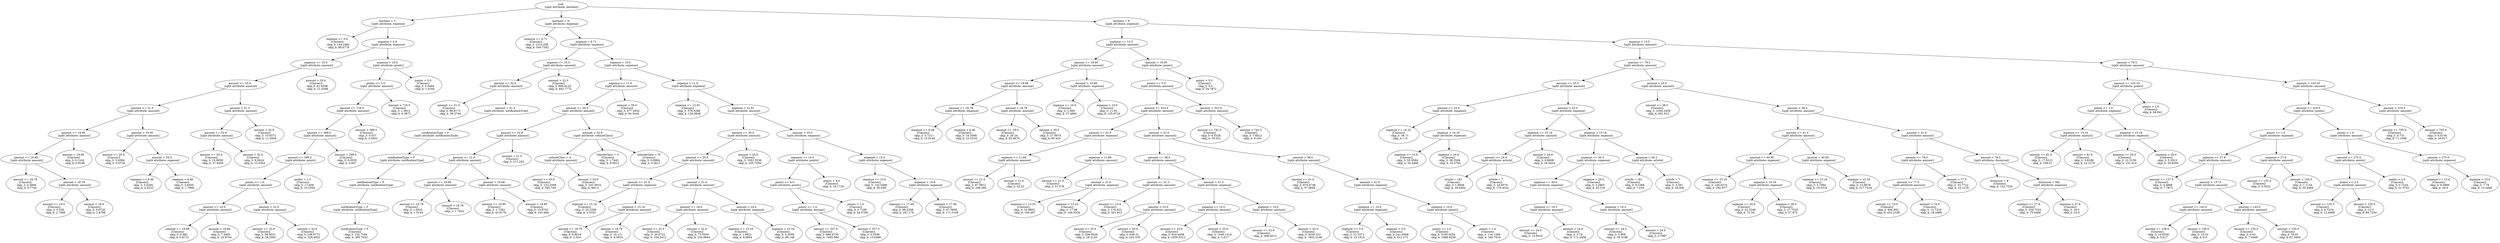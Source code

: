 // Road_Traffic_Fine_Management_Process-p_3-3
digraph "Road_Traffic_Fine_Management_Process-p_3-3" {
	"ebe65e67-a027-4382-8e7f-88ad6388bdec" [label="root 
 [split attribute: lastSent]"]
	"9440ffe2-0d93-4fb9-8e01-e8ae7be11895" [label="lastSent = C 
 [split attribute: expense]"]
	"ebe65e67-a027-4382-8e7f-88ad6388bdec" -> "9440ffe2-0d93-4fb9-8e01-e8ae7be11895"
	"987afc9e-e35b-4e35-8ebb-a014834dee77" [label="expense <= 0.0 
 [Classes]: 
 - skip_3: 144.2482 
 - skip_4: 86.6776"]
	"9440ffe2-0d93-4fb9-8e01-e8ae7be11895" -> "987afc9e-e35b-4e35-8ebb-a014834dee77"
	"b37b92da-06af-45ea-b012-98db730de341" [label="expense > 0.0 
 [split attribute: expense]"]
	"9440ffe2-0d93-4fb9-8e01-e8ae7be11895" -> "b37b92da-06af-45ea-b012-98db730de341"
	"85590b7f-ea70-428f-a4a6-53b2883a7f64" [label="expense <= 10.0 
 [split attribute: amount]"]
	"b37b92da-06af-45ea-b012-98db730de341" -> "85590b7f-ea70-428f-a4a6-53b2883a7f64"
	"48998bec-0c31-4a51-9a55-44d8b6e23c93" [label="amount <= 33.6 
 [split attribute: amount]"]
	"85590b7f-ea70-428f-a4a6-53b2883a7f64" -> "48998bec-0c31-4a51-9a55-44d8b6e23c93"
	"319823b2-eaea-4e70-9732-ce202d8d35eb" [label="amount <= 31.3 
 [split attribute: amount]"]
	"48998bec-0c31-4a51-9a55-44d8b6e23c93" -> "319823b2-eaea-4e70-9732-ce202d8d35eb"
	"e2bd0b49-1575-488a-bbf6-e2ce88969861" [label="amount <= 19.95 
 [split attribute: amount]"]
	"319823b2-eaea-4e70-9732-ce202d8d35eb" -> "e2bd0b49-1575-488a-bbf6-e2ce88969861"
	"6b8d4e08-e015-4d72-8fd8-8ad02c4f3439" [label="amount <= 19.68 
 [split attribute: amount]"]
	"e2bd0b49-1575-488a-bbf6-e2ce88969861" -> "6b8d4e08-e015-4d72-8fd8-8ad02c4f3439"
	"d2a713f6-8430-4913-b9e1-151225ec5025" [label="amount <= 18.78 
 [Classes]: 
 - skip_3: 0.3606 
 - skip_4: 0.7744"]
	"6b8d4e08-e015-4d72-8fd8-8ad02c4f3439" -> "d2a713f6-8430-4913-b9e1-151225ec5025"
	"ae965e20-b65a-46c7-92d2-e9faabdd019f" [label="amount > 18.78 
 [split attribute: amount]"]
	"6b8d4e08-e015-4d72-8fd8-8ad02c4f3439" -> "ae965e20-b65a-46c7-92d2-e9faabdd019f"
	"c7e895c8-5fc8-4eaa-ae49-ef5d06fdebd9" [label="amount <= 19.0 
 [Classes]: 
 - skip_3: 0.538 
 - skip_4: 2.7588"]
	"ae965e20-b65a-46c7-92d2-e9faabdd019f" -> "c7e895c8-5fc8-4eaa-ae49-ef5d06fdebd9"
	"6acfcd95-b0d0-4e5d-90d1-3f64e9ea75e7" [label="amount > 19.0 
 [Classes]: 
 - skip_3: 0.6726 
 - skip_4: 2.8798"]
	"ae965e20-b65a-46c7-92d2-e9faabdd019f" -> "6acfcd95-b0d0-4e5d-90d1-3f64e9ea75e7"
	"8474736f-f66b-4f68-a2f6-f9f71680cdce" [label="amount > 19.68 
 [Classes]: 
 - skip_3: 0.1242 
 - skip_4: 0.9196"]
	"e2bd0b49-1575-488a-bbf6-e2ce88969861" -> "8474736f-f66b-4f68-a2f6-f9f71680cdce"
	"06e49b5b-6ce7-44f2-8e88-23cdfa36c395" [label="amount > 19.95 
 [split attribute: amount]"]
	"319823b2-eaea-4e70-9732-ce202d8d35eb" -> "06e49b5b-6ce7-44f2-8e88-23cdfa36c395"
	"b5306e74-0463-4db0-894e-a8d1eca3e89a" [label="amount <= 25.0 
 [Classes]: 
 - skip_3: 5.4594 
 - skip_4: 0.0726"]
	"06e49b5b-6ce7-44f2-8e88-23cdfa36c395" -> "b5306e74-0463-4db0-894e-a8d1eca3e89a"
	"b72dbba6-07ce-4447-8436-7a2f4ebdcd0b" [label="amount > 25.0 
 [split attribute: expense]"]
	"06e49b5b-6ce7-44f2-8e88-23cdfa36c395" -> "b72dbba6-07ce-4447-8436-7a2f4ebdcd0b"
	"86f02b80-bb38-4c60-bcfa-4f948b326f6d" [label="expense <= 6.46 
 [Classes]: 
 - skip_3: 5.0285 
 - skip_4: 4.6222"]
	"b72dbba6-07ce-4447-8436-7a2f4ebdcd0b" -> "86f02b80-bb38-4c60-bcfa-4f948b326f6d"
	"235c750f-34e1-4c57-9fc3-f6f940254d0f" [label="expense > 6.46 
 [Classes]: 
 - skip_3: 2.6505 
 - skip_4: 1.7908"]
	"b72dbba6-07ce-4447-8436-7a2f4ebdcd0b" -> "235c750f-34e1-4c57-9fc3-f6f940254d0f"
	"ae2b0aaf-6e6f-4838-b12d-910a341ad338" [label="amount > 31.3 
 [split attribute: amount]"]
	"48998bec-0c31-4a51-9a55-44d8b6e23c93" -> "ae2b0aaf-6e6f-4838-b12d-910a341ad338"
	"cc1b0ff7-c635-4443-ae35-f5d8e3a959e1" [label="amount <= 32.8 
 [split attribute: amount]"]
	"ae2b0aaf-6e6f-4838-b12d-910a341ad338" -> "cc1b0ff7-c635-4443-ae35-f5d8e3a959e1"
	"95b7791c-d8e5-4c3c-8b7f-dfff84ae8c12" [label="amount <= 32.0 
 [Classes]: 
 - skip_3: 10.8058 
 - skip_4: 37.9456"]
	"cc1b0ff7-c635-4443-ae35-f5d8e3a959e1" -> "95b7791c-d8e5-4c3c-8b7f-dfff84ae8c12"
	"5de6480f-d4a7-46a2-aa8e-dc235de66110" [label="amount > 32.0 
 [Classes]: 
 - skip_3: 8.9424 
 - skip_4: 15.5364"]
	"cc1b0ff7-c635-4443-ae35-f5d8e3a959e1" -> "5de6480f-d4a7-46a2-aa8e-dc235de66110"
	"9d43ecdc-9685-4f8a-94b0-ccb9c6a0b379" [label="amount > 32.8 
 [Classes]: 
 - skip_3: 10.9372 
 - skip_4: 11.0594"]
	"ae2b0aaf-6e6f-4838-b12d-910a341ad338" -> "9d43ecdc-9685-4f8a-94b0-ccb9c6a0b379"
	"b0b86bd2-cbdb-46bc-b081-d3bdfcdf4550" [label="amount > 33.6 
 [Classes]: 
 - skip_3: 61.4598 
 - skip_4: 21.0298"]
	"85590b7f-ea70-428f-a4a6-53b2883a7f64" -> "b0b86bd2-cbdb-46bc-b081-d3bdfcdf4550"
	"60ac6e98-a63b-4de5-b2a5-297934acdd37" [label="expense > 10.0 
 [split attribute: points]"]
	"b37b92da-06af-45ea-b012-98db730de341" -> "60ac6e98-a63b-4de5-b2a5-297934acdd37"
	"a8093f17-2af5-4fa5-9b70-aa20e5a3e06c" [label="points <= 5.0 
 [split attribute: amount]"]
	"60ac6e98-a63b-4de5-b2a5-297934acdd37" -> "a8093f17-2af5-4fa5-9b70-aa20e5a3e06c"
	"1f48ced3-8f4c-4139-bb5f-6a2dd3439534" [label="amount <= 716.5 
 [split attribute: amount]"]
	"a8093f17-2af5-4fa5-9b70-aa20e5a3e06c" -> "1f48ced3-8f4c-4139-bb5f-6a2dd3439534"
	"33f6115a-a2f8-4f1b-a8be-e4c0628a6cda" [label="amount <= 389.0 
 [split attribute: amount]"]
	"1f48ced3-8f4c-4139-bb5f-6a2dd3439534" -> "33f6115a-a2f8-4f1b-a8be-e4c0628a6cda"
	"b1332e10-629a-419d-8516-b95448fbe852" [label="amount <= 299.5 
 [split attribute: points]"]
	"33f6115a-a2f8-4f1b-a8be-e4c0628a6cda" -> "b1332e10-629a-419d-8516-b95448fbe852"
	"442335a0-0df0-4e15-9a74-9948b51638fc" [label="points <= 1.0 
 [split attribute: amount]"]
	"b1332e10-629a-419d-8516-b95448fbe852" -> "442335a0-0df0-4e15-9a74-9948b51638fc"
	"550dc572-532f-4f7b-a6b1-95b250930186" [label="amount <= 22.0 
 [split attribute: amount]"]
	"442335a0-0df0-4e15-9a74-9948b51638fc" -> "550dc572-532f-4f7b-a6b1-95b250930186"
	"1477f758-9842-4099-9ced-3336e4db80fb" [label="amount <= 19.68 
 [Classes]: 
 - skip_3: 0.982 
 - skip_4: 0.8712"]
	"550dc572-532f-4f7b-a6b1-95b250930186" -> "1477f758-9842-4099-9ced-3336e4db80fb"
	"c3a9c74a-584a-419c-b2b8-6cb40d0e0dec" [label="amount > 19.68 
 [Classes]: 
 - skip_3: 7.4485 
 - skip_4: 24.9744"]
	"550dc572-532f-4f7b-a6b1-95b250930186" -> "c3a9c74a-584a-419c-b2b8-6cb40d0e0dec"
	"3673d4a3-32cc-414c-92b2-e21612edb460" [label="amount > 22.0 
 [split attribute: amount]"]
	"442335a0-0df0-4e15-9a74-9948b51638fc" -> "3673d4a3-32cc-414c-92b2-e21612edb460"
	"89c33451-3e97-4579-8b76-90676aa8e506" [label="amount <= 32.8 
 [Classes]: 
 - skip_3: 58.9031 
 - skip_4: 34.5092"]
	"3673d4a3-32cc-414c-92b2-e21612edb460" -> "89c33451-3e97-4579-8b76-90676aa8e506"
	"ff75ab56-99b2-497e-8614-db11d7cfec6f" [label="amount > 32.8 
 [Classes]: 
 - skip_3: 238.8772 
 - skip_4: 328.4822"]
	"3673d4a3-32cc-414c-92b2-e21612edb460" -> "ff75ab56-99b2-497e-8614-db11d7cfec6f"
	"20641bb0-dafc-4c79-9d97-fc93eb61fbe4" [label="points > 1.0 
 [Classes]: 
 - skip_3: 1.1409 
 - skip_4: 10.2358"]
	"b1332e10-629a-419d-8516-b95448fbe852" -> "20641bb0-dafc-4c79-9d97-fc93eb61fbe4"
	"32967123-3143-4b94-a1e2-524215d63f13" [label="amount > 299.5 
 [Classes]: 
 - skip_3: 0.0555 
 - skip_4: 0.847"]
	"33f6115a-a2f8-4f1b-a8be-e4c0628a6cda" -> "32967123-3143-4b94-a1e2-524215d63f13"
	"3347ffc7-7646-472f-8bd7-683c22f21847" [label="amount > 389.0 
 [Classes]: 
 - skip_3: 0.037 
 - skip_4: 3.5652"]
	"1f48ced3-8f4c-4139-bb5f-6a2dd3439534" -> "3347ffc7-7646-472f-8bd7-683c22f21847"
	"a00e6200-140c-4e64-86f6-65324677017e" [label="amount > 716.5 
 [Classes]: 
 - skip_3: 1.0612 
 - skip_4: 0.3872"]
	"a8093f17-2af5-4fa5-9b70-aa20e5a3e06c" -> "a00e6200-140c-4e64-86f6-65324677017e"
	"bd1be80d-abef-4094-ae87-67f7b478ca07" [label="points > 5.0 
 [Classes]: 
 - skip_3: 0.0484 
 - skip_4: 1.0164"]
	"60ac6e98-a63b-4de5-b2a5-297934acdd37" -> "bd1be80d-abef-4094-ae87-67f7b478ca07"
	"8ad85679-69d0-4134-ac6d-28849d65067d" [label="lastSent = N 
 [split attribute: expense]"]
	"ebe65e67-a027-4382-8e7f-88ad6388bdec" -> "8ad85679-69d0-4134-ac6d-28849d65067d"
	"091aa105-834a-47dd-8621-c2c3884d0576" [label="expense <= 6.71 
 [Classes]: 
 - skip_3: 1214.058 
 - skip_4: 544.7592"]
	"8ad85679-69d0-4134-ac6d-28849d65067d" -> "091aa105-834a-47dd-8621-c2c3884d0576"
	"626d3fe9-93e9-4448-8cf9-f51ec4a437dc" [label="expense > 6.71 
 [split attribute: expense]"]
	"8ad85679-69d0-4134-ac6d-28849d65067d" -> "626d3fe9-93e9-4448-8cf9-f51ec4a437dc"
	"16a9f014-5aa1-42b3-97d5-69cdcb219b30" [label="expense <= 10.0 
 [split attribute: amount]"]
	"626d3fe9-93e9-4448-8cf9-f51ec4a437dc" -> "16a9f014-5aa1-42b3-97d5-69cdcb219b30"
	"af30c9ca-4b58-4a3b-ab4a-8851d99f295e" [label="amount <= 32.0 
 [split attribute: amount]"]
	"16a9f014-5aa1-42b3-97d5-69cdcb219b30" -> "af30c9ca-4b58-4a3b-ab4a-8851d99f295e"
	"7f1d60ac-c7e2-42d7-ae03-6564a31b4739" [label="amount <= 31.3 
 [Classes]: 
 - skip_3: 88.9173 
 - skip_4: 39.3744"]
	"af30c9ca-4b58-4a3b-ab4a-8851d99f295e" -> "7f1d60ac-c7e2-42d7-ae03-6564a31b4739"
	"ccc89480-d5c3-4796-a615-72613afed4e4" [label="amount > 31.3 
 [split attribute: notificationType]"]
	"af30c9ca-4b58-4a3b-ab4a-8851d99f295e" -> "ccc89480-d5c3-4796-a615-72613afed4e4"
	"30415c6a-aa8f-4649-b636-ce095fc9a88e" [label="notificationType = P 
 [split attribute: notificationType]"]
	"ccc89480-d5c3-4796-a615-72613afed4e4" -> "30415c6a-aa8f-4649-b636-ce095fc9a88e"
	"0f63bf84-c086-402b-8228-358921c37dd4" [label="notificationType = P 
 [split attribute: notificationType]"]
	"30415c6a-aa8f-4649-b636-ce095fc9a88e" -> "0f63bf84-c086-402b-8228-358921c37dd4"
	"d285a095-da14-4593-b0da-89691753baa9" [label="notificationType = P 
 [split attribute: notificationType]"]
	"0f63bf84-c086-402b-8228-358921c37dd4" -> "d285a095-da14-4593-b0da-89691753baa9"
	"968f0548-d5d7-4601-8727-ff535511d67c" [label="notificationType = P 
 [split attribute: notificationType]"]
	"d285a095-da14-4593-b0da-89691753baa9" -> "968f0548-d5d7-4601-8727-ff535511d67c"
	"96ae78f9-734c-4c91-97fe-9f8013c4eea8" [label="notificationType = P 
 [Classes]: 
 - skip_3: 152.7164 
 - skip_4: 395.7632"]
	"968f0548-d5d7-4601-8727-ff535511d67c" -> "96ae78f9-734c-4c91-97fe-9f8013c4eea8"
	"bef55cba-f987-47ea-8f68-8e1f66627861" [label="amount > 32.0 
 [Classes]: 
 - skip_3: 896.9129 
 - skip_4: 402.7772"]
	"16a9f014-5aa1-42b3-97d5-69cdcb219b30" -> "bef55cba-f987-47ea-8f68-8e1f66627861"
	"ea708ba0-a2ba-498c-b5af-e58a77f0262e" [label="expense > 10.0 
 [split attribute: expense]"]
	"626d3fe9-93e9-4448-8cf9-f51ec4a437dc" -> "ea708ba0-a2ba-498c-b5af-e58a77f0262e"
	"f3abe49d-19c1-4495-821c-9d89ea5be561" [label="expense <= 11.0 
 [split attribute: amount]"]
	"ea708ba0-a2ba-498c-b5af-e58a77f0262e" -> "f3abe49d-19c1-4495-821c-9d89ea5be561"
	"3a126b39-ae28-4f15-92b9-3e324e4ca425" [label="amount <= 35.0 
 [split attribute: amount]"]
	"f3abe49d-19c1-4495-821c-9d89ea5be561" -> "3a126b39-ae28-4f15-92b9-3e324e4ca425"
	"ff71f9f4-8323-4870-b7a1-9981aadd8ee1" [label="amount <= 32.8 
 [split attribute: amount]"]
	"3a126b39-ae28-4f15-92b9-3e324e4ca425" -> "ff71f9f4-8323-4870-b7a1-9981aadd8ee1"
	"0f1309e7-77cc-4bd4-b20f-a3d07aa4613b" [label="amount <= 21.0 
 [split attribute: amount]"]
	"ff71f9f4-8323-4870-b7a1-9981aadd8ee1" -> "0f1309e7-77cc-4bd4-b20f-a3d07aa4613b"
	"f24068dc-ed89-4b20-872c-1efce21b56ae" [label="amount <= 19.68 
 [split attribute: amount]"]
	"0f1309e7-77cc-4bd4-b20f-a3d07aa4613b" -> "f24068dc-ed89-4b20-872c-1efce21b56ae"
	"64afb858-9a0b-49e0-8bbb-53cb0ed0f1ad" [label="amount <= 18.78 
 [Classes]: 
 - skip_3: 1.0922 
 - skip_4: 1.5144"]
	"f24068dc-ed89-4b20-872c-1efce21b56ae" -> "64afb858-9a0b-49e0-8bbb-53cb0ed0f1ad"
	"33453b6c-5849-49ad-89d3-7c77c4b39189" [label="amount > 18.78 
 [Classes]: 
 - skip_3: 1.7442"]
	"f24068dc-ed89-4b20-872c-1efce21b56ae" -> "33453b6c-5849-49ad-89d3-7c77c4b39189"
	"fc36bbaa-9f8a-4543-ab8a-018080894404" [label="amount > 19.68 
 [split attribute: amount]"]
	"0f1309e7-77cc-4bd4-b20f-a3d07aa4613b" -> "fc36bbaa-9f8a-4543-ab8a-018080894404"
	"9c12f7e8-0d52-495e-bfcf-9ae24333c59e" [label="amount <= 19.95 
 [Classes]: 
 - skip_3: 1.7382 
 - skip_4: 43.9176"]
	"fc36bbaa-9f8a-4543-ab8a-018080894404" -> "9c12f7e8-0d52-495e-bfcf-9ae24333c59e"
	"da83c512-d2d2-4ef2-8b29-cbfb5e17f9e2" [label="amount > 19.95 
 [Classes]: 
 - skip_3: 13.9702 
 - skip_4: 103.484"]
	"fc36bbaa-9f8a-4543-ab8a-018080894404" -> "da83c512-d2d2-4ef2-8b29-cbfb5e17f9e2"
	"bec9b537-32f9-4fb9-8fc2-cffbd1e9c9d5" [label="amount > 21.0 
 [Classes]: 
 - skip_3: 211.242"]
	"ff71f9f4-8323-4870-b7a1-9981aadd8ee1" -> "bec9b537-32f9-4fb9-8fc2-cffbd1e9c9d5"
	"4a80f72f-bf96-4205-b14d-3e82f103e60d" [label="amount > 32.8 
 [split attribute: vehicleClass]"]
	"3a126b39-ae28-4f15-92b9-3e324e4ca425" -> "4a80f72f-bf96-4205-b14d-3e82f103e60d"
	"33b53780-0347-480a-8f72-d7c718ece68a" [label="vehicleClass = A 
 [split attribute: amount]"]
	"4a80f72f-bf96-4205-b14d-3e82f103e60d" -> "33b53780-0347-480a-8f72-d7c718ece68a"
	"ea74bd13-f23b-496f-a922-fdb715c41bfd" [label="amount <= 33.6 
 [Classes]: 
 - skip_3: 133.2598 
 - skip_4: 393.744"]
	"33b53780-0347-480a-8f72-d7c718ece68a" -> "ea74bd13-f23b-496f-a922-fdb715c41bfd"
	"2227cdf8-69dd-49df-85db-fb2c9f8b52a8" [label="amount > 33.6 
 [Classes]: 
 - skip_3: 243.4916 
 - skip_4: 883.4"]
	"33b53780-0347-480a-8f72-d7c718ece68a" -> "2227cdf8-69dd-49df-85db-fb2c9f8b52a8"
	"22568921-82c8-406c-acba-2519330b3203" [label="vehicleClass = C 
 [Classes]: 
 - skip_3: 1.7442 
 - skip_4: 9.5912"]
	"4a80f72f-bf96-4205-b14d-3e82f103e60d" -> "22568921-82c8-406c-acba-2519330b3203"
	"400389e4-192d-4d04-a2f9-ea5b3d92c3e3" [label="vehicleClass = M 
 [Classes]: 
 - skip_3: 0.8984 
 - skip_4: 3.2812"]
	"4a80f72f-bf96-4205-b14d-3e82f103e60d" -> "400389e4-192d-4d04-a2f9-ea5b3d92c3e3"
	"f2f55fc3-bc8d-4044-aed5-701429bec11a" [label="amount > 35.0 
 [Classes]: 
 - skip_3: 477.2832 
 - skip_4: 94.5444"]
	"f3abe49d-19c1-4495-821c-9d89ea5be561" -> "f2f55fc3-bc8d-4044-aed5-701429bec11a"
	"2b389693-971c-4ab9-95af-1e784cd986da" [label="expense > 11.0 
 [split attribute: expense]"]
	"ea708ba0-a2ba-498c-b5af-e58a77f0262e" -> "2b389693-971c-4ab9-95af-1e784cd986da"
	"c118217d-914b-4642-af9b-1d1d8f34ca44" [label="expense <= 12.91 
 [Classes]: 
 - skip_3: 578.5296 
 - skip_4: 126.3648"]
	"2b389693-971c-4ab9-95af-1e784cd986da" -> "c118217d-914b-4642-af9b-1d1d8f34ca44"
	"877f8fdc-769d-4ef4-8c84-5e279761a3af" [label="expense > 12.91 
 [split attribute: amount]"]
	"2b389693-971c-4ab9-95af-1e784cd986da" -> "877f8fdc-769d-4ef4-8c84-5e279761a3af"
	"e75726f2-12a3-416e-9493-5b180759e82f" [label="amount <= 35.0 
 [split attribute: amount]"]
	"877f8fdc-769d-4ef4-8c84-5e279761a3af" -> "e75726f2-12a3-416e-9493-5b180759e82f"
	"2b2d4b9d-3436-4c8b-bbdf-d2eeb839a08a" [label="amount <= 25.0 
 [split attribute: amount]"]
	"e75726f2-12a3-416e-9493-5b180759e82f" -> "2b2d4b9d-3436-4c8b-bbdf-d2eeb839a08a"
	"ecfa6b5a-bc3e-4661-9aad-dab4c8a62362" [label="amount <= 21.0 
 [split attribute: expense]"]
	"2b2d4b9d-3436-4c8b-bbdf-d2eeb839a08a" -> "ecfa6b5a-bc3e-4661-9aad-dab4c8a62362"
	"29211590-edc4-49c7-9520-a7c287f79386" [label="expense <= 15.16 
 [Classes]: 
 - skip_3: 25.2288 
 - skip_4: 3.0192"]
	"ecfa6b5a-bc3e-4661-9aad-dab4c8a62362" -> "29211590-edc4-49c7-9520-a7c287f79386"
	"bcc15bea-1ee7-4df1-8ef4-eb9bd6466c79" [label="expense > 15.16 
 [split attribute: amount]"]
	"ecfa6b5a-bc3e-4661-9aad-dab4c8a62362" -> "bcc15bea-1ee7-4df1-8ef4-eb9bd6466c79"
	"fd5e9590-4a64-42a7-9697-d45e25a8f3ff" [label="amount <= 18.78 
 [Classes]: 
 - skip_3: 0.8918 
 - skip_4: 2.524"]
	"bcc15bea-1ee7-4df1-8ef4-eb9bd6466c79" -> "fd5e9590-4a64-42a7-9697-d45e25a8f3ff"
	"19809138-648f-4a5d-848a-4c9a85725340" [label="amount > 18.78 
 [Classes]: 
 - skip_3: 16.121 
 - skip_4: 8.5816"]
	"bcc15bea-1ee7-4df1-8ef4-eb9bd6466c79" -> "19809138-648f-4a5d-848a-4c9a85725340"
	"49e22196-8078-43c2-a4de-e219ad5daf6d" [label="amount > 21.0 
 [split attribute: amount]"]
	"2b2d4b9d-3436-4c8b-bbdf-d2eeb839a08a" -> "49e22196-8078-43c2-a4de-e219ad5daf6d"
	"e1116e9e-5012-4151-ae9a-8a890224c4b0" [label="amount <= 24.0 
 [split attribute: amount]"]
	"49e22196-8078-43c2-a4de-e219ad5daf6d" -> "e1116e9e-5012-4151-ae9a-8a890224c4b0"
	"32383cc7-7c52-4d9e-bdf1-99abde4eaaab" [label="amount <= 22.0 
 [Classes]: 
 - skip_3: 20.6722 
 - skip_4: 104.2412"]
	"e1116e9e-5012-4151-ae9a-8a890224c4b0" -> "32383cc7-7c52-4d9e-bdf1-99abde4eaaab"
	"61506b37-9ab6-4c9e-b84f-4184bfc9a9b6" [label="amount > 22.0 
 [Classes]: 
 - skip_3: 73.5556 
 - skip_4: 234.9844"]
	"e1116e9e-5012-4151-ae9a-8a890224c4b0" -> "61506b37-9ab6-4c9e-b84f-4184bfc9a9b6"
	"35111734-8c29-4ae2-a8ca-1a91fd1545f2" [label="amount > 24.0 
 [split attribute: expense]"]
	"49e22196-8078-43c2-a4de-e219ad5daf6d" -> "35111734-8c29-4ae2-a8ca-1a91fd1545f2"
	"d9862807-d67a-4154-9343-a423592f8520" [label="expense <= 15.16 
 [Classes]: 
 - skip_3: 1.9921 
 - skip_4: 9.0864"]
	"35111734-8c29-4ae2-a8ca-1a91fd1545f2" -> "d9862807-d67a-4154-9343-a423592f8520"
	"c8856efa-8d7e-4812-b3a0-85dd9505e0d2" [label="expense > 15.16 
 [Classes]: 
 - skip_3: 5.3509 
 - skip_4: 68.148"]
	"35111734-8c29-4ae2-a8ca-1a91fd1545f2" -> "c8856efa-8d7e-4812-b3a0-85dd9505e0d2"
	"b9cadfeb-a9d6-43bc-9dc0-055b55949db9" [label="amount > 25.0 
 [Classes]: 
 - skip_3: 1091.5536 
 - skip_4: 105.7556"]
	"e75726f2-12a3-416e-9493-5b180759e82f" -> "b9cadfeb-a9d6-43bc-9dc0-055b55949db9"
	"60055341-8ec3-4013-a63a-f1d20057dd37" [label="amount > 35.0 
 [split attribute: expense]"]
	"877f8fdc-769d-4ef4-8c84-5e279761a3af" -> "60055341-8ec3-4013-a63a-f1d20057dd37"
	"da12fde1-3bfd-496e-bfe4-49e33ab87a95" [label="expense <= 15.0 
 [split attribute: points]"]
	"60055341-8ec3-4013-a63a-f1d20057dd37" -> "da12fde1-3bfd-496e-bfe4-49e33ab87a95"
	"3b800c01-6348-4d98-a8d8-a6ce8286acd1" [label="points <= 4.0 
 [split attribute: points]"]
	"da12fde1-3bfd-496e-bfe4-49e33ab87a95" -> "3b800c01-6348-4d98-a8d8-a6ce8286acd1"
	"ca9c4fa3-127d-4ec0-934c-ed61285871a7" [label="points <= 1.0 
 [split attribute: amount]"]
	"3b800c01-6348-4d98-a8d8-a6ce8286acd1" -> "ca9c4fa3-127d-4ec0-934c-ed61285871a7"
	"4c57ae64-33ba-471a-8f68-4d906f010e37" [label="amount <= 357.0 
 [Classes]: 
 - skip_3: 686.6735 
 - skip_4: 1692.984"]
	"ca9c4fa3-127d-4ec0-934c-ed61285871a7" -> "4c57ae64-33ba-471a-8f68-4d906f010e37"
	"b884f765-98dc-411f-8fb1-66d77a31d764" [label="amount > 357.0 
 [Classes]: 
 - skip_3: 0.5598 
 - skip_4: 15.6488"]
	"ca9c4fa3-127d-4ec0-934c-ed61285871a7" -> "b884f765-98dc-411f-8fb1-66d77a31d764"
	"6648d78d-e15e-4e2a-b440-d76271821235" [label="points > 1.0 
 [Classes]: 
 - skip_3: 0.7189 
 - skip_4: 34.5788"]
	"3b800c01-6348-4d98-a8d8-a6ce8286acd1" -> "6648d78d-e15e-4e2a-b440-d76271821235"
	"5b10cbb7-4ea3-4c9a-8030-099685d6cdfe" [label="points > 4.0 
 [Classes]: 
 - skip_4: 18.1728"]
	"da12fde1-3bfd-496e-bfe4-49e33ab87a95" -> "5b10cbb7-4ea3-4c9a-8030-099685d6cdfe"
	"2968e99a-0481-42d0-9cf0-4aaa37e0ac2a" [label="expense > 15.0 
 [split attribute: expense]"]
	"60055341-8ec3-4013-a63a-f1d20057dd37" -> "2968e99a-0481-42d0-9cf0-4aaa37e0ac2a"
	"0021f86e-9bdf-4805-b262-b96b53f50a05" [label="expense <= 15.6 
 [Classes]: 
 - skip_3: 142.0498 
 - skip_4: 50.048"]
	"2968e99a-0481-42d0-9cf0-4aaa37e0ac2a" -> "0021f86e-9bdf-4805-b262-b96b53f50a05"
	"8c1675fe-397b-4fc5-92a8-f68063ded988" [label="expense > 15.6 
 [split attribute: expense]"]
	"2968e99a-0481-42d0-9cf0-4aaa37e0ac2a" -> "8c1675fe-397b-4fc5-92a8-f68063ded988"
	"22619c06-5305-4c55-9a20-4f544d85a050" [label="expense <= 17.04 
 [Classes]: 
 - skip_3: 98.4358 
 - skip_4: 187.178"]
	"8c1675fe-397b-4fc5-92a8-f68063ded988" -> "22619c06-5305-4c55-9a20-4f544d85a050"
	"69ccea53-8a0b-4272-ab7d-749784103299" [label="expense > 17.04 
 [Classes]: 
 - skip_3: 67.5806 
 - skip_4: 171.5168"]
	"8c1675fe-397b-4fc5-92a8-f68063ded988" -> "69ccea53-8a0b-4272-ab7d-749784103299"
	"f00d646d-da11-430d-8912-4e3a2f3961f0" [label="lastSent = P 
 [split attribute: expense]"]
	"ebe65e67-a027-4382-8e7f-88ad6388bdec" -> "f00d646d-da11-430d-8912-4e3a2f3961f0"
	"d551aed3-d874-4f7b-a3c3-8dd5a188fc0b" [label="expense <= 13.5 
 [split attribute: amount]"]
	"f00d646d-da11-430d-8912-4e3a2f3961f0" -> "d551aed3-d874-4f7b-a3c3-8dd5a188fc0b"
	"7b0d4011-70f3-40eb-b31d-6e579ada4a6c" [label="amount <= 19.95 
 [split attribute: amount]"]
	"d551aed3-d874-4f7b-a3c3-8dd5a188fc0b" -> "7b0d4011-70f3-40eb-b31d-6e579ada4a6c"
	"9d9e6aaa-9447-431c-9440-72199a7d2cde" [label="amount <= 19.68 
 [split attribute: amount]"]
	"7b0d4011-70f3-40eb-b31d-6e579ada4a6c" -> "9d9e6aaa-9447-431c-9440-72199a7d2cde"
	"ab6211da-c77c-4f6a-a11e-8ef76c172b3a" [label="amount <= 18.78 
 [split attribute: expense]"]
	"9d9e6aaa-9447-431c-9440-72199a7d2cde" -> "ab6211da-c77c-4f6a-a11e-8ef76c172b3a"
	"cee37985-f942-45df-90ae-42bd7454a79f" [label="expense <= 6.46 
 [Classes]: 
 - skip_3: 5.7211 
 - skip_4: 15.9148"]
	"ab6211da-c77c-4f6a-a11e-8ef76c172b3a" -> "cee37985-f942-45df-90ae-42bd7454a79f"
	"7e60f32e-eced-4b95-9a50-d0c48a34050b" [label="expense > 6.46 
 [Classes]: 
 - skip_3: 14.3569 
 - skip_4: 22.5318"]
	"ab6211da-c77c-4f6a-a11e-8ef76c172b3a" -> "7e60f32e-eced-4b95-9a50-d0c48a34050b"
	"145bd0ad-1e6f-4e9d-8e62-cf87d905e94c" [label="amount > 18.78 
 [split attribute: amount]"]
	"9d9e6aaa-9447-431c-9440-72199a7d2cde" -> "145bd0ad-1e6f-4e9d-8e62-cf87d905e94c"
	"1b311a33-c07b-42f9-8848-f124d43f34fa" [label="amount <= 19.0 
 [Classes]: 
 - skip_3: 20.24 
 - skip_4: 82.4676"]
	"145bd0ad-1e6f-4e9d-8e62-cf87d905e94c" -> "1b311a33-c07b-42f9-8848-f124d43f34fa"
	"893fbffd-1a12-4490-ad67-3f59c7b3aba9" [label="amount > 19.0 
 [Classes]: 
 - skip_3: 27.8974 
 - skip_4: 90.425"]
	"145bd0ad-1e6f-4e9d-8e62-cf87d905e94c" -> "893fbffd-1a12-4490-ad67-3f59c7b3aba9"
	"5468bd67-8695-4d73-9c0f-61c4ab445bee" [label="amount > 19.68 
 [split attribute: expense]"]
	"7b0d4011-70f3-40eb-b31d-6e579ada4a6c" -> "5468bd67-8695-4d73-9c0f-61c4ab445bee"
	"10cc7739-296a-4097-9f42-da4a486d4475" [label="expense <= 10.0 
 [Classes]: 
 - skip_3: 2.369 
 - skip_4: 27.4892"]
	"5468bd67-8695-4d73-9c0f-61c4ab445bee" -> "10cc7739-296a-4097-9f42-da4a486d4475"
	"802d514c-ccf7-47df-bf63-3c03fac873a4" [label="expense > 10.0 
 [Classes]: 
 - skip_3: 11.63 
 - skip_4: 125.8716"]
	"5468bd67-8695-4d73-9c0f-61c4ab445bee" -> "802d514c-ccf7-47df-bf63-3c03fac873a4"
	"a8a444a2-bad6-4924-89bf-324a338dc266" [label="amount > 19.95 
 [split attribute: points]"]
	"d551aed3-d874-4f7b-a3c3-8dd5a188fc0b" -> "a8a444a2-bad6-4924-89bf-324a338dc266"
	"e14b151b-7eb8-4ba7-addf-f34b9d891596" [label="points <= 5.0 
 [split attribute: amount]"]
	"a8a444a2-bad6-4924-89bf-324a338dc266" -> "e14b151b-7eb8-4ba7-addf-f34b9d891596"
	"59fa1c71-0738-43a2-913b-ca93c631cc7b" [label="amount <= 323.0 
 [split attribute: amount]"]
	"e14b151b-7eb8-4ba7-addf-f34b9d891596" -> "59fa1c71-0738-43a2-913b-ca93c631cc7b"
	"582a013e-50a7-4875-a9d0-706f3c86bd11" [label="amount <= 22.0 
 [split attribute: expense]"]
	"59fa1c71-0738-43a2-913b-ca93c631cc7b" -> "582a013e-50a7-4875-a9d0-706f3c86bd11"
	"cdbbe49c-dc6a-4d5b-a18c-f5d0be37b4aa" [label="expense <= 11.88 
 [split attribute: amount]"]
	"582a013e-50a7-4875-a9d0-706f3c86bd11" -> "cdbbe49c-dc6a-4d5b-a18c-f5d0be37b4aa"
	"899b40ac-d1bb-4ba2-b3e0-29d17066732f" [label="amount <= 21.0 
 [Classes]: 
 - skip_3: 67.9912 
 - skip_4: 296.594"]
	"cdbbe49c-dc6a-4d5b-a18c-f5d0be37b4aa" -> "899b40ac-d1bb-4ba2-b3e0-29d17066732f"
	"c88c82e9-31bd-4a77-9f75-24c909d18ca2" [label="amount > 21.0 
 [Classes]: 
 - skip_3: 52.22"]
	"cdbbe49c-dc6a-4d5b-a18c-f5d0be37b4aa" -> "c88c82e9-31bd-4a77-9f75-24c909d18ca2"
	"bd868c12-8186-4b54-9cac-6dac99618d24" [label="expense > 11.88 
 [split attribute: amount]"]
	"582a013e-50a7-4875-a9d0-706f3c86bd11" -> "bd868c12-8186-4b54-9cac-6dac99618d24"
	"20bb3871-9234-44a3-b741-1c39b07ef8c7" [label="amount <= 21.0 
 [Classes]: 
 - skip_3: 51.578"]
	"bd868c12-8186-4b54-9cac-6dac99618d24" -> "20bb3871-9234-44a3-b741-1c39b07ef8c7"
	"89909bf0-1db0-431f-984d-471dc99c18a3" [label="amount > 21.0 
 [split attribute: expense]"]
	"bd868c12-8186-4b54-9cac-6dac99618d24" -> "89909bf0-1db0-431f-984d-471dc99c18a3"
	"b5e31031-cab9-4cb9-ba4c-dfe97fda5c33" [label="expense <= 13.25 
 [Classes]: 
 - skip_3: 33.8802 
 - skip_4: 184.467"]
	"89909bf0-1db0-431f-984d-471dc99c18a3" -> "b5e31031-cab9-4cb9-ba4c-dfe97fda5c33"
	"a759c9e6-feb0-42fe-97d0-e2579e996274" [label="expense > 13.25 
 [Classes]: 
 - skip_3: 17.08 
 - skip_4: 100.5526"]
	"89909bf0-1db0-431f-984d-471dc99c18a3" -> "a759c9e6-feb0-42fe-97d0-e2579e996274"
	"c47b4924-7c9d-4126-a698-a3b2fd29f282" [label="amount > 22.0 
 [split attribute: amount]"]
	"59fa1c71-0738-43a2-913b-ca93c631cc7b" -> "c47b4924-7c9d-4126-a698-a3b2fd29f282"
	"f85d3093-a828-4af8-a979-0933c70e40ec" [label="amount <= 38.0 
 [split attribute: amount]"]
	"c47b4924-7c9d-4126-a698-a3b2fd29f282" -> "f85d3093-a828-4af8-a979-0933c70e40ec"
	"688e155b-d84f-4fca-a9db-719095403db5" [label="amount <= 31.3 
 [split attribute: amount]"]
	"f85d3093-a828-4af8-a979-0933c70e40ec" -> "688e155b-d84f-4fca-a9db-719095403db5"
	"5dfe9fc0-e558-4a41-9d7a-07261abc4619" [label="amount <= 23.0 
 [Classes]: 
 - skip_3: 174.622 
 - skip_4: 321.913"]
	"688e155b-d84f-4fca-a9db-719095403db5" -> "5dfe9fc0-e558-4a41-9d7a-07261abc4619"
	"6b3a247c-a8b2-44fa-9bab-bee554886a66" [label="amount > 23.0 
 [split attribute: amount]"]
	"688e155b-d84f-4fca-a9db-719095403db5" -> "6b3a247c-a8b2-44fa-9bab-bee554886a66"
	"225eda03-3cb9-427c-892f-49da55a65bd4" [label="amount <= 25.0 
 [Classes]: 
 - skip_3: 209.0926 
 - skip_4: 28.2126"]
	"6b3a247c-a8b2-44fa-9bab-bee554886a66" -> "225eda03-3cb9-427c-892f-49da55a65bd4"
	"07459b64-a069-4b78-9997-4683d0dfa46e" [label="amount > 25.0 
 [Classes]: 
 - skip_3: 636.31 
 - skip_4: 242.339"]
	"6b3a247c-a8b2-44fa-9bab-bee554886a66" -> "07459b64-a069-4b78-9997-4683d0dfa46e"
	"a0c0f142-2c6d-4997-ad18-c2db0d9ca261" [label="amount > 31.3 
 [split attribute: expense]"]
	"f85d3093-a828-4af8-a979-0933c70e40ec" -> "a0c0f142-2c6d-4997-ad18-c2db0d9ca261"
	"224f1b17-d3b1-4320-8c66-d56f5e7d7a6f" [label="expense <= 10.0 
 [split attribute: amount]"]
	"a0c0f142-2c6d-4997-ad18-c2db0d9ca261" -> "224f1b17-d3b1-4320-8c66-d56f5e7d7a6f"
	"5a18224c-73bb-4365-8f16-9e9b39cbc5ee" [label="amount <= 33.6 
 [Classes]: 
 - skip_3: 810.4458 
 - skip_4: 1930.0312"]
	"224f1b17-d3b1-4320-8c66-d56f5e7d7a6f" -> "5a18224c-73bb-4365-8f16-9e9b39cbc5ee"
	"d80ad43a-35ba-4c2b-969a-eaf098b8955b" [label="amount > 33.6 
 [Classes]: 
 - skip_3: 1040.1314 
 - skip_4: 3.617"]
	"224f1b17-d3b1-4320-8c66-d56f5e7d7a6f" -> "d80ad43a-35ba-4c2b-969a-eaf098b8955b"
	"c4c79843-93da-4001-896e-8060e6cd37cd" [label="expense > 10.0 
 [split attribute: amount]"]
	"a0c0f142-2c6d-4997-ad18-c2db0d9ca261" -> "c4c79843-93da-4001-896e-8060e6cd37cd"
	"e6b27fb8-c755-4d36-a488-664700959657" [label="amount <= 32.0 
 [Classes]: 
 - skip_3: 308.5012"]
	"c4c79843-93da-4001-896e-8060e6cd37cd" -> "e6b27fb8-c755-4d36-a488-664700959657"
	"5c2429c8-3bd4-4ba0-9060-4f82d84782cc" [label="amount > 32.0 
 [Classes]: 
 - skip_3: 5030.231 
 - skip_4: 7602.2106"]
	"c4c79843-93da-4001-896e-8060e6cd37cd" -> "5c2429c8-3bd4-4ba0-9060-4f82d84782cc"
	"54e7acb9-9602-4d30-8ec5-75c1355b9dd7" [label="amount > 38.0 
 [split attribute: amount]"]
	"c47b4924-7c9d-4126-a698-a3b2fd29f282" -> "54e7acb9-9602-4d30-8ec5-75c1355b9dd7"
	"4bdffb49-7280-4979-b51e-bb9d47ed9c40" [label="amount <= 41.0 
 [Classes]: 
 - skip_3: 874.4746 
 - skip_4: 57.0848"]
	"54e7acb9-9602-4d30-8ec5-75c1355b9dd7" -> "4bdffb49-7280-4979-b51e-bb9d47ed9c40"
	"cb3b9dee-af54-47fc-acfe-491ffb5c8c28" [label="amount > 41.0 
 [split attribute: expense]"]
	"54e7acb9-9602-4d30-8ec5-75c1355b9dd7" -> "cb3b9dee-af54-47fc-acfe-491ffb5c8c28"
	"ec5b7871-cc2a-4765-9322-2c31fa519d7e" [label="expense <= 10.0 
 [split attribute: expense]"]
	"cb3b9dee-af54-47fc-acfe-491ffb5c8c28" -> "ec5b7871-cc2a-4765-9322-2c31fa519d7e"
	"4920f228-907f-4144-88b6-749e2fd4cf44" [label="expense <= 0.0 
 [Classes]: 
 - skip_3: 21.5371 
 - skip_4: 15.1914"]
	"ec5b7871-cc2a-4765-9322-2c31fa519d7e" -> "4920f228-907f-4144-88b6-749e2fd4cf44"
	"a84393d5-b8fe-4200-bc6f-5d9c04bdc581" [label="expense > 0.0 
 [Classes]: 
 - skip_3: 241.6568 
 - skip_4: 612.273"]
	"ec5b7871-cc2a-4765-9322-2c31fa519d7e" -> "a84393d5-b8fe-4200-bc6f-5d9c04bdc581"
	"7df71dd6-b2a2-49d0-9ffa-68404cc515d6" [label="expense > 10.0 
 [split attribute: points]"]
	"cb3b9dee-af54-47fc-acfe-491ffb5c8c28" -> "7df71dd6-b2a2-49d0-9ffa-68404cc515d6"
	"271c7666-cdc9-412f-96b4-e07d977508f7" [label="points <= 1.0 
 [Classes]: 
 - skip_3: 3195.0254 
 - skip_4: 1968.8258"]
	"7df71dd6-b2a2-49d0-9ffa-68404cc515d6" -> "271c7666-cdc9-412f-96b4-e07d977508f7"
	"6c284800-b2a7-4476-9216-5e34417803c7" [label="points > 1.0 
 [Classes]: 
 - skip_3: 116.1289 
 - skip_4: 340.7016"]
	"7df71dd6-b2a2-49d0-9ffa-68404cc515d6" -> "6c284800-b2a7-4476-9216-5e34417803c7"
	"c1bb8653-db6c-4e61-ba24-3aefad80a80f" [label="amount > 323.0 
 [split attribute: amount]"]
	"e14b151b-7eb8-4ba7-addf-f34b9d891596" -> "c1bb8653-db6c-4e61-ba24-3aefad80a80f"
	"a7e48cae-5826-4a62-8114-c432423d0fe6" [label="amount <= 742.5 
 [Classes]: 
 - skip_3: 4.3328 
 - skip_4: 50.021"]
	"c1bb8653-db6c-4e61-ba24-3aefad80a80f" -> "a7e48cae-5826-4a62-8114-c432423d0fe6"
	"03739df4-231f-4629-8159-27446b9f8861" [label="amount > 742.5 
 [Classes]: 
 - skip_3: 7.6012 
 - skip_4: 9.234"]
	"c1bb8653-db6c-4e61-ba24-3aefad80a80f" -> "03739df4-231f-4629-8159-27446b9f8861"
	"19aed700-298f-41d8-8835-c19ee1ee50b1" [label="points > 5.0 
 [Classes]: 
 - skip_3: 6.0 
 - skip_4: 34.7872"]
	"a8a444a2-bad6-4924-89bf-324a338dc266" -> "19aed700-298f-41d8-8835-c19ee1ee50b1"
	"f527621c-2a8a-4f6b-af91-d9250f90e64b" [label="expense > 13.5 
 [split attribute: amount]"]
	"f00d646d-da11-430d-8912-4e3a2f3961f0" -> "f527621c-2a8a-4f6b-af91-d9250f90e64b"
	"19f9b41d-4fed-4c45-85d2-99ff7b282397" [label="amount <= 79.5 
 [split attribute: amount]"]
	"f527621c-2a8a-4f6b-af91-d9250f90e64b" -> "19f9b41d-4fed-4c45-85d2-99ff7b282397"
	"e4833e8f-c7e5-4746-96fe-002c6ae98716" [label="amount <= 25.0 
 [split attribute: amount]"]
	"19f9b41d-4fed-4c45-85d2-99ff7b282397" -> "e4833e8f-c7e5-4746-96fe-002c6ae98716"
	"5bc1c246-b4fd-491d-8657-88c68cf3d091" [label="amount <= 23.0 
 [split attribute: expense]"]
	"e4833e8f-c7e5-4746-96fe-002c6ae98716" -> "5bc1c246-b4fd-491d-8657-88c68cf3d091"
	"7fb134d6-a0cf-4041-a68e-bea4e12c3b98" [label="expense <= 14.25 
 [Classes]: 
 - skip_3: 36.71 
 - skip_4: 1.0"]
	"5bc1c246-b4fd-491d-8657-88c68cf3d091" -> "7fb134d6-a0cf-4041-a68e-bea4e12c3b98"
	"7a0d909a-d060-42c7-8e92-6d79d05f430f" [label="expense > 14.25 
 [split attribute: expense]"]
	"5bc1c246-b4fd-491d-8657-88c68cf3d091" -> "7a0d909a-d060-42c7-8e92-6d79d05f430f"
	"c92222a2-dbe5-4f14-9935-7bfdca7ebbd7" [label="expense <= 16.9 
 [Classes]: 
 - skip_3: 55.9584 
 - skip_4: 35.4466"]
	"7a0d909a-d060-42c7-8e92-6d79d05f430f" -> "c92222a2-dbe5-4f14-9935-7bfdca7ebbd7"
	"f29742a8-9ff0-41bc-97c4-21e0d479f020" [label="expense > 16.9 
 [Classes]: 
 - skip_3: 38.3594 
 - skip_4: 33.2764"]
	"7a0d909a-d060-42c7-8e92-6d79d05f430f" -> "f29742a8-9ff0-41bc-97c4-21e0d479f020"
	"5a3961ec-86cd-4e6c-83fc-6bffd0a7b9a1" [label="amount > 23.0 
 [split attribute: expense]"]
	"e4833e8f-c7e5-4746-96fe-002c6ae98716" -> "5a3961ec-86cd-4e6c-83fc-6bffd0a7b9a1"
	"30495cc2-a0dc-45ab-b05e-703689222292" [label="expense <= 15.16 
 [split attribute: amount]"]
	"5a3961ec-86cd-4e6c-83fc-6bffd0a7b9a1" -> "30495cc2-a0dc-45ab-b05e-703689222292"
	"3a978b78-a44a-4aba-8e1c-d12c275eb257" [label="amount <= 24.0 
 [split attribute: article]"]
	"30495cc2-a0dc-45ab-b05e-703689222292" -> "3a978b78-a44a-4aba-8e1c-d12c275eb257"
	"a9de2ea3-c90c-4689-89d1-27eee6b18c95" [label="article = 181 
 [Classes]: 
 - skip_3: 1.8606 
 - skip_4: 29.6594"]
	"3a978b78-a44a-4aba-8e1c-d12c275eb257" -> "a9de2ea3-c90c-4689-89d1-27eee6b18c95"
	"5a631367-e7d9-4d30-9837-0e03a93499dc" [label="article = 7 
 [Classes]: 
 - skip_3: 24.8576 
 - skip_4: 179.4032"]
	"3a978b78-a44a-4aba-8e1c-d12c275eb257" -> "5a631367-e7d9-4d30-9837-0e03a93499dc"
	"7e05a6d0-e0c3-43a7-910b-53959995f2ef" [label="amount > 24.0 
 [Classes]: 
 - skip_3: 6.8608 
 - skip_4: 26.0424"]
	"30495cc2-a0dc-45ab-b05e-703689222292" -> "7e05a6d0-e0c3-43a7-910b-53959995f2ef"
	"361d8674-0bd0-4c1a-af2c-8b7f563295ba" [label="expense > 15.16 
 [split attribute: expense]"]
	"5a3961ec-86cd-4e6c-83fc-6bffd0a7b9a1" -> "361d8674-0bd0-4c1a-af2c-8b7f563295ba"
	"54fbb002-58a5-4de3-a4cb-9153589e6955" [label="expense <= 30.3 
 [split attribute: expense]"]
	"361d8674-0bd0-4c1a-af2c-8b7f563295ba" -> "54fbb002-58a5-4de3-a4cb-9153589e6955"
	"6502e731-0bcb-400d-86d1-67bb8a0adff4" [label="expense <= 26.0 
 [split attribute: expense]"]
	"54fbb002-58a5-4de3-a4cb-9153589e6955" -> "6502e731-0bcb-400d-86d1-67bb8a0adff4"
	"fc93a060-90a0-414f-bb09-5f2151151cd2" [label="expense <= 19.3 
 [split attribute: amount]"]
	"6502e731-0bcb-400d-86d1-67bb8a0adff4" -> "fc93a060-90a0-414f-bb09-5f2151151cd2"
	"6d5da37a-b984-4b1e-8b42-73e41a4f99ae" [label="amount <= 24.0 
 [Classes]: 
 - skip_3: 14.6016"]
	"fc93a060-90a0-414f-bb09-5f2151151cd2" -> "6d5da37a-b984-4b1e-8b42-73e41a4f99ae"
	"c488efdb-104d-4503-b39a-5d53e00d4147" [label="amount > 24.0 
 [Classes]: 
 - skip_3: 3.74 
 - skip_4: 171.4458"]
	"fc93a060-90a0-414f-bb09-5f2151151cd2" -> "c488efdb-104d-4503-b39a-5d53e00d4147"
	"0e320a8e-c70d-4e51-a4b2-60e55edb6929" [label="expense > 19.3 
 [split attribute: amount]"]
	"6502e731-0bcb-400d-86d1-67bb8a0adff4" -> "0e320a8e-c70d-4e51-a4b2-60e55edb6929"
	"a7c5c2bd-db86-4c36-bbb2-df34d1d0dbf5" [label="amount <= 24.0 
 [Classes]: 
 - skip_3: 5.809 
 - skip_4: 59.3188"]
	"0e320a8e-c70d-4e51-a4b2-60e55edb6929" -> "a7c5c2bd-db86-4c36-bbb2-df34d1d0dbf5"
	"c7ef22c5-27ff-4645-be05-4285fe7d86f8" [label="amount > 24.0 
 [Classes]: 
 - skip_3: 0.7987"]
	"0e320a8e-c70d-4e51-a4b2-60e55edb6929" -> "c7ef22c5-27ff-4645-be05-4285fe7d86f8"
	"af185bd6-845e-461a-adad-828f1e2fb805" [label="expense > 26.0 
 [Classes]: 
 - skip_3: 3.2865 
 - skip_4: 25.319"]
	"54fbb002-58a5-4de3-a4cb-9153589e6955" -> "af185bd6-845e-461a-adad-828f1e2fb805"
	"4e444b13-5a62-45df-b74b-01f115d8229a" [label="expense > 30.3 
 [split attribute: article]"]
	"361d8674-0bd0-4c1a-af2c-8b7f563295ba" -> "4e444b13-5a62-45df-b74b-01f115d8229a"
	"2bcd78e9-d304-427e-a964-332a8ad7daaf" [label="article = 181 
 [Classes]: 
 - skip_3: 0.1568 
 - skip_4: 7.234"]
	"4e444b13-5a62-45df-b74b-01f115d8229a" -> "2bcd78e9-d304-427e-a964-332a8ad7daaf"
	"c11fe61d-393f-453e-bca4-e54c1951cae8" [label="article = 7 
 [Classes]: 
 - skip_3: 3.381 
 - skip_4: 28.936"]
	"4e444b13-5a62-45df-b74b-01f115d8229a" -> "c11fe61d-393f-453e-bca4-e54c1951cae8"
	"ab7814e1-95ca-4bba-8d02-2a71ece80d23" [label="amount > 25.0 
 [split attribute: amount]"]
	"19f9b41d-4fed-4c45-85d2-99ff7b282397" -> "ab7814e1-95ca-4bba-8d02-2a71ece80d23"
	"4d47ec32-12ac-4d9e-9c43-9b1f7825f29d" [label="amount <= 38.0 
 [Classes]: 
 - skip_3: 2204.3458 
 - skip_4: 491.912"]
	"ab7814e1-95ca-4bba-8d02-2a71ece80d23" -> "4d47ec32-12ac-4d9e-9c43-9b1f7825f29d"
	"05f4debe-144f-4b58-88c8-b6a2a984eb9c" [label="amount > 38.0 
 [split attribute: amount]"]
	"ab7814e1-95ca-4bba-8d02-2a71ece80d23" -> "05f4debe-144f-4b58-88c8-b6a2a984eb9c"
	"6a90e470-2792-486b-87b3-8e9d1a2cd946" [label="amount <= 41.0 
 [split attribute: amount]"]
	"05f4debe-144f-4b58-88c8-b6a2a984eb9c" -> "6a90e470-2792-486b-87b3-8e9d1a2cd946"
	"5370cba3-f381-41c9-bc5a-8022299a7952" [label="amount <= 40.95 
 [split attribute: expense]"]
	"6a90e470-2792-486b-87b3-8e9d1a2cd946" -> "5370cba3-f381-41c9-bc5a-8022299a7952"
	"50544278-28ed-4220-8ec0-130d08b713fe" [label="expense <= 15.16 
 [Classes]: 
 - skip_3: 146.6374 
 - skip_4: 292.977"]
	"5370cba3-f381-41c9-bc5a-8022299a7952" -> "50544278-28ed-4220-8ec0-130d08b713fe"
	"01d4890b-8a75-4985-b588-8236a21ed336" [label="expense > 15.16 
 [split attribute: expense]"]
	"5370cba3-f381-41c9-bc5a-8022299a7952" -> "01d4890b-8a75-4985-b588-8236a21ed336"
	"d1265461-713a-45a2-aee0-511956b38b06" [label="expense <= 26.0 
 [Classes]: 
 - skip_3: 52.3246 
 - skip_4: 72.34"]
	"01d4890b-8a75-4985-b588-8236a21ed336" -> "d1265461-713a-45a2-aee0-511956b38b06"
	"0f817f8b-c0a5-49c5-8ad6-27f90902c9cd" [label="expense > 26.0 
 [Classes]: 
 - skip_3: 27.7532 
 - skip_4: 57.872"]
	"01d4890b-8a75-4985-b588-8236a21ed336" -> "0f817f8b-c0a5-49c5-8ad6-27f90902c9cd"
	"b906247a-23fc-4e7b-b0e7-cd48969efc1e" [label="amount > 40.95 
 [split attribute: expense]"]
	"6a90e470-2792-486b-87b3-8e9d1a2cd946" -> "b906247a-23fc-4e7b-b0e7-cd48969efc1e"
	"5389280b-f172-4032-ba2a-8c8cfc160be4" [label="expense <= 15.16 
 [Classes]: 
 - skip_3: 5.7084 
 - skip_4: 19.5318"]
	"b906247a-23fc-4e7b-b0e7-cd48969efc1e" -> "5389280b-f172-4032-ba2a-8c8cfc160be4"
	"2053fb99-f161-4c78-b31c-27d363921188" [label="expense > 15.16 
 [Classes]: 
 - skip_3: 13.9678 
 - skip_4: 217.7434"]
	"b906247a-23fc-4e7b-b0e7-cd48969efc1e" -> "2053fb99-f161-4c78-b31c-27d363921188"
	"292e5b63-4b49-4742-ab03-4596078cdc62" [label="amount > 41.0 
 [split attribute: amount]"]
	"05f4debe-144f-4b58-88c8-b6a2a984eb9c" -> "292e5b63-4b49-4742-ab03-4596078cdc62"
	"d6b79cb1-a35e-46be-aae0-d2f4f5556ac9" [label="amount <= 78.0 
 [split attribute: amount]"]
	"292e5b63-4b49-4742-ab03-4596078cdc62" -> "d6b79cb1-a35e-46be-aae0-d2f4f5556ac9"
	"c9bcc785-f64d-4b1b-8c4a-9b048b7d581f" [label="amount <= 77.5 
 [split attribute: amount]"]
	"d6b79cb1-a35e-46be-aae0-d2f4f5556ac9" -> "c9bcc785-f64d-4b1b-8c4a-9b048b7d581f"
	"76b5c3dd-00b9-4c18-b2cf-eb0b208cdde9" [label="amount <= 74.0 
 [Classes]: 
 - skip_3: 804.902 
 - skip_4: 432.2338"]
	"c9bcc785-f64d-4b1b-8c4a-9b048b7d581f" -> "76b5c3dd-00b9-4c18-b2cf-eb0b208cdde9"
	"0779f805-c186-449d-8a5f-5ac6c30254f6" [label="amount > 74.0 
 [Classes]: 
 - skip_3: 12.7234 
 - skip_4: 18.4468"]
	"c9bcc785-f64d-4b1b-8c4a-9b048b7d581f" -> "0779f805-c186-449d-8a5f-5ac6c30254f6"
	"b5243017-d960-4711-922e-4b7ebb2932ee" [label="amount > 77.5 
 [Classes]: 
 - skip_3: 33.7722 
 - skip_4: 10.1276"]
	"d6b79cb1-a35e-46be-aae0-d2f4f5556ac9" -> "b5243017-d960-4711-922e-4b7ebb2932ee"
	"b4b85fa9-599a-45c4-818b-f0d5adaf6d77" [label="amount > 78.0 
 [split attribute: dismissal]"]
	"292e5b63-4b49-4742-ab03-4596078cdc62" -> "b4b85fa9-599a-45c4-818b-f0d5adaf6d77"
	"788f8f74-67b8-4ab2-9f5f-8ec622b00bf3" [label="dismissal = # 
 [Classes]: 
 - skip_4: 152.7234"]
	"b4b85fa9-599a-45c4-818b-f0d5adaf6d77" -> "788f8f74-67b8-4ab2-9f5f-8ec622b00bf3"
	"ea9dcc92-49d0-4ff1-870d-bdae408fa79b" [label="dismissal = NIL 
 [split attribute: expense]"]
	"b4b85fa9-599a-45c4-818b-f0d5adaf6d77" -> "ea9dcc92-49d0-4ff1-870d-bdae408fa79b"
	"5961f376-0d13-42f7-aaa3-0e1c31b87f50" [label="expense <= 27.8 
 [Classes]: 
 - skip_3: 256.7234 
 - skip_4: 75.4468"]
	"ea9dcc92-49d0-4ff1-870d-bdae408fa79b" -> "5961f376-0d13-42f7-aaa3-0e1c31b87f50"
	"019d463f-1c99-401f-9cda-b74dbf02ef1f" [label="expense > 27.8 
 [Classes]: 
 - skip_3: 16.0 
 - skip_4: 23.0"]
	"ea9dcc92-49d0-4ff1-870d-bdae408fa79b" -> "019d463f-1c99-401f-9cda-b74dbf02ef1f"
	"adddbf58-14ea-45b5-b8c1-d0741231c865" [label="amount > 79.5 
 [split attribute: amount]"]
	"f527621c-2a8a-4f6b-af91-d9250f90e64b" -> "adddbf58-14ea-45b5-b8c1-d0741231c865"
	"ae5cef30-738e-4152-bc6d-5cd43307df63" [label="amount <= 103.33 
 [split attribute: points]"]
	"adddbf58-14ea-45b5-b8c1-d0741231c865" -> "ae5cef30-738e-4152-bc6d-5cd43307df63"
	"f66f4a0c-f860-41c6-a3b8-2cc44a6eda70" [label="points <= 1.0 
 [split attribute: expense]"]
	"ae5cef30-738e-4152-bc6d-5cd43307df63" -> "f66f4a0c-f860-41c6-a3b8-2cc44a6eda70"
	"f67ea1b2-9ec7-4a21-82c6-efa1fc79be92" [label="expense <= 15.16 
 [split attribute: amount]"]
	"f66f4a0c-f860-41c6-a3b8-2cc44a6eda70" -> "f67ea1b2-9ec7-4a21-82c6-efa1fc79be92"
	"f59fae00-17a1-4c52-98be-f080b5584e1b" [label="amount <= 81.9 
 [Classes]: 
 - skip_3: 17.5212 
 - skip_4: 108.51"]
	"f67ea1b2-9ec7-4a21-82c6-efa1fc79be92" -> "f59fae00-17a1-4c52-98be-f080b5584e1b"
	"c699f0ee-d996-49ad-849e-668540eafc5b" [label="amount > 81.9 
 [Classes]: 
 - skip_3: 3.8268 
 - skip_4: 14.1276"]
	"f67ea1b2-9ec7-4a21-82c6-efa1fc79be92" -> "c699f0ee-d996-49ad-849e-668540eafc5b"
	"fcd3039f-dd11-4215-adf1-e40c524904a7" [label="expense > 15.16 
 [split attribute: expense]"]
	"f66f4a0c-f860-41c6-a3b8-2cc44a6eda70" -> "fcd3039f-dd11-4215-adf1-e40c524904a7"
	"1662468b-dad2-449c-a7b8-0f1cbdeae42d" [label="expense <= 26.0 
 [Classes]: 
 - skip_3: 21.5156 
 - skip_4: 151.914"]
	"fcd3039f-dd11-4215-adf1-e40c524904a7" -> "1662468b-dad2-449c-a7b8-0f1cbdeae42d"
	"41a9ebbd-eb78-4851-9e8a-5aacf95f13ae" [label="expense > 26.0 
 [Classes]: 
 - skip_3: 5.2912 
 - skip_4: 29.6594"]
	"fcd3039f-dd11-4215-adf1-e40c524904a7" -> "41a9ebbd-eb78-4851-9e8a-5aacf95f13ae"
	"0672972f-df05-4d1e-8422-28b6704e4708" [label="points > 1.0 
 [Classes]: 
 - skip_4: 94.042"]
	"ae5cef30-738e-4152-bc6d-5cd43307df63" -> "0672972f-df05-4d1e-8422-28b6704e4708"
	"b342273a-d9f2-409f-baad-d9a25740852e" [label="amount > 103.33 
 [split attribute: amount]"]
	"adddbf58-14ea-45b5-b8c1-d0741231c865" -> "b342273a-d9f2-409f-baad-d9a25740852e"
	"277c73ca-b789-491c-bfd2-657cbe97f15e" [label="amount <= 319.5 
 [split attribute: points]"]
	"b342273a-d9f2-409f-baad-d9a25740852e" -> "277c73ca-b789-491c-bfd2-657cbe97f15e"
	"eece81ec-9437-4ec5-bfdc-98e5bfdbc169" [label="points <= 1.0 
 [split attribute: expense]"]
	"277c73ca-b789-491c-bfd2-657cbe97f15e" -> "eece81ec-9437-4ec5-bfdc-98e5bfdbc169"
	"8a60d220-8052-4e96-afdd-d5ecbe42013b" [label="expense <= 27.8 
 [split attribute: amount]"]
	"eece81ec-9437-4ec5-bfdc-98e5bfdbc169" -> "8a60d220-8052-4e96-afdd-d5ecbe42013b"
	"3353c77a-f916-4dca-a041-e2f689e6275d" [label="amount <= 137.5 
 [Classes]: 
 - skip_3: 4.4868 
 - skip_4: 7.7872"]
	"8a60d220-8052-4e96-afdd-d5ecbe42013b" -> "3353c77a-f916-4dca-a041-e2f689e6275d"
	"6dea0f6f-c5e6-46a5-b0af-dfab0c2dfc21" [label="amount > 137.5 
 [split attribute: amount]"]
	"8a60d220-8052-4e96-afdd-d5ecbe42013b" -> "6dea0f6f-c5e6-46a5-b0af-dfab0c2dfc21"
	"70fe04bc-c26c-4d42-8b2f-76dd92fb4e7f" [label="amount <= 143.0 
 [split attribute: amount]"]
	"6dea0f6f-c5e6-46a5-b0af-dfab0c2dfc21" -> "70fe04bc-c26c-4d42-8b2f-76dd92fb4e7f"
	"28e4d30f-0cbe-4a8f-b694-80a04d464e5f" [label="amount <= 138.0 
 [Classes]: 
 - skip_3: 10.9336 
 - skip_4: 5.617"]
	"70fe04bc-c26c-4d42-8b2f-76dd92fb4e7f" -> "28e4d30f-0cbe-4a8f-b694-80a04d464e5f"
	"de67cccd-c89d-4b9a-82f5-3300f687cabf" [label="amount > 138.0 
 [Classes]: 
 - skip_3: 10.52 
 - skip_4: 6.0"]
	"70fe04bc-c26c-4d42-8b2f-76dd92fb4e7f" -> "de67cccd-c89d-4b9a-82f5-3300f687cabf"
	"8a201439-4e68-4047-8bb8-06c9d5dc0cd2" [label="amount > 143.0 
 [split attribute: amount]"]
	"6dea0f6f-c5e6-46a5-b0af-dfab0c2dfc21" -> "8a201439-4e68-4047-8bb8-06c9d5dc0cd2"
	"ac7e3512-ad7f-470c-8ffc-f0d2825b5a27" [label="amount <= 155.0 
 [Classes]: 
 - skip_3: 4.43 
 - skip_4: 7.4468"]
	"8a201439-4e68-4047-8bb8-06c9d5dc0cd2" -> "ac7e3512-ad7f-470c-8ffc-f0d2825b5a27"
	"9bb595c0-87b2-4fc4-84ba-3e453cf2ff20" [label="amount > 155.0 
 [Classes]: 
 - skip_3: 76.91 
 - skip_4: 87.3404"]
	"8a201439-4e68-4047-8bb8-06c9d5dc0cd2" -> "9bb595c0-87b2-4fc4-84ba-3e453cf2ff20"
	"42338736-dd62-478b-949a-afec6334085a" [label="expense > 27.8 
 [split attribute: amount]"]
	"eece81ec-9437-4ec5-bfdc-98e5bfdbc169" -> "42338736-dd62-478b-949a-afec6334085a"
	"d8597bca-0683-45b4-911e-14b1de21b95f" [label="amount <= 155.5 
 [Classes]: 
 - skip_3: 0.5022"]
	"42338736-dd62-478b-949a-afec6334085a" -> "d8597bca-0683-45b4-911e-14b1de21b95f"
	"c0b3ee4a-fdc8-414e-96ff-929b3decc9bf" [label="amount > 155.5 
 [Classes]: 
 - skip_3: 7.1134 
 - skip_4: 20.4468"]
	"42338736-dd62-478b-949a-afec6334085a" -> "c0b3ee4a-fdc8-414e-96ff-929b3decc9bf"
	"a9f73b47-b434-4923-8329-df9646049966" [label="points > 1.0 
 [split attribute: amount]"]
	"277c73ca-b789-491c-bfd2-657cbe97f15e" -> "a9f73b47-b434-4923-8329-df9646049966"
	"fdba31bc-60ac-45c9-8175-bc38d0201f54" [label="amount <= 275.0 
 [split attribute: points]"]
	"a9f73b47-b434-4923-8329-df9646049966" -> "fdba31bc-60ac-45c9-8175-bc38d0201f54"
	"e166612b-e238-468b-bdaf-c4e8eba67cf8" [label="points <= 2.0 
 [split attribute: amount]"]
	"fdba31bc-60ac-45c9-8175-bc38d0201f54" -> "e166612b-e238-468b-bdaf-c4e8eba67cf8"
	"c56c2067-8773-492f-96c0-82585e09c0c6" [label="amount <= 155.5 
 [Classes]: 
 - skip_3: 6.7234 
 - skip_4: 12.4468"]
	"e166612b-e238-468b-bdaf-c4e8eba67cf8" -> "c56c2067-8773-492f-96c0-82585e09c0c6"
	"1f5ebe70-0fb9-404b-8ee2-b5b0dddbbe21" [label="amount > 155.5 
 [Classes]: 
 - skip_3: 12.0 
 - skip_4: 69.7234"]
	"e166612b-e238-468b-bdaf-c4e8eba67cf8" -> "1f5ebe70-0fb9-404b-8ee2-b5b0dddbbe21"
	"5441fc33-fafb-4efe-aecc-8883f76186d4" [label="points > 2.0 
 [Classes]: 
 - skip_3: 0.7234 
 - skip_4: 51.5742"]
	"fdba31bc-60ac-45c9-8175-bc38d0201f54" -> "5441fc33-fafb-4efe-aecc-8883f76186d4"
	"676827ac-ae5c-4bc9-8c2b-a12795600224" [label="amount > 275.0 
 [split attribute: expense]"]
	"a9f73b47-b434-4923-8329-df9646049966" -> "676827ac-ae5c-4bc9-8c2b-a12795600224"
	"22d7f224-e08b-462d-8c25-f2af76a581aa" [label="expense <= 15.6 
 [Classes]: 
 - skip_3: 8.0896 
 - skip_4: 30.0"]
	"676827ac-ae5c-4bc9-8c2b-a12795600224" -> "22d7f224-e08b-462d-8c25-f2af76a581aa"
	"383c8c34-1271-44a0-bbea-2db8a2a01f82" [label="expense > 15.6 
 [Classes]: 
 - skip_3: 7.78 
 - skip_4: 15.4468"]
	"676827ac-ae5c-4bc9-8c2b-a12795600224" -> "383c8c34-1271-44a0-bbea-2db8a2a01f82"
	"338323f2-80ff-4ff6-bb86-0418f9f8b7d7" [label="amount > 319.5 
 [split attribute: amount]"]
	"b342273a-d9f2-409f-baad-d9a25740852e" -> "338323f2-80ff-4ff6-bb86-0418f9f8b7d7"
	"87c87c48-521a-472c-8e15-7ffb7854ef2a" [label="amount <= 705.0 
 [Classes]: 
 - skip_3: 0.731 
 - skip_4: 71.1698"]
	"338323f2-80ff-4ff6-bb86-0418f9f8b7d7" -> "87c87c48-521a-472c-8e15-7ffb7854ef2a"
	"508989a0-e92d-4328-b3ba-b59411db969a" [label="amount > 705.0 
 [Classes]: 
 - skip_3: 8.0158 
 - skip_4: 20.617"]
	"338323f2-80ff-4ff6-bb86-0418f9f8b7d7" -> "508989a0-e92d-4328-b3ba-b59411db969a"
}
